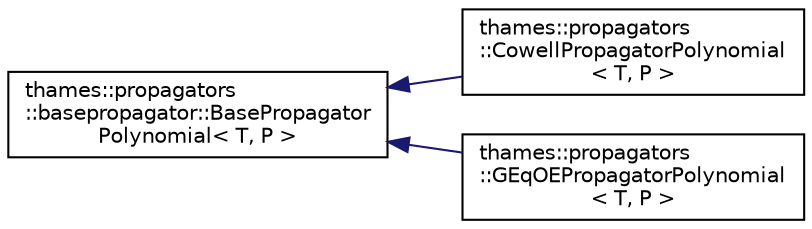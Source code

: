 digraph "Graphical Class Hierarchy"
{
 // LATEX_PDF_SIZE
  edge [fontname="Helvetica",fontsize="10",labelfontname="Helvetica",labelfontsize="10"];
  node [fontname="Helvetica",fontsize="10",shape=record];
  rankdir="LR";
  Node0 [label="thames::propagators\l::basepropagator::BasePropagator\lPolynomial\< T, P \>",height=0.2,width=0.4,color="black", fillcolor="white", style="filled",URL="$classthames_1_1propagators_1_1basepropagator_1_1BasePropagatorPolynomial.html",tooltip="Base propagator abstract object for polynomial propagations."];
  Node0 -> Node1 [dir="back",color="midnightblue",fontsize="10",style="solid",fontname="Helvetica"];
  Node1 [label="thames::propagators\l::CowellPropagatorPolynomial\l\< T, P \>",height=0.2,width=0.4,color="black", fillcolor="white", style="filled",URL="$classthames_1_1propagators_1_1CowellPropagatorPolynomial.html",tooltip="Propagator object for Cowell's method with polynomials."];
  Node0 -> Node2 [dir="back",color="midnightblue",fontsize="10",style="solid",fontname="Helvetica"];
  Node2 [label="thames::propagators\l::GEqOEPropagatorPolynomial\l\< T, P \>",height=0.2,width=0.4,color="black", fillcolor="white", style="filled",URL="$classthames_1_1propagators_1_1GEqOEPropagatorPolynomial.html",tooltip="Propagator object for GEqOE with polynomials."];
}
